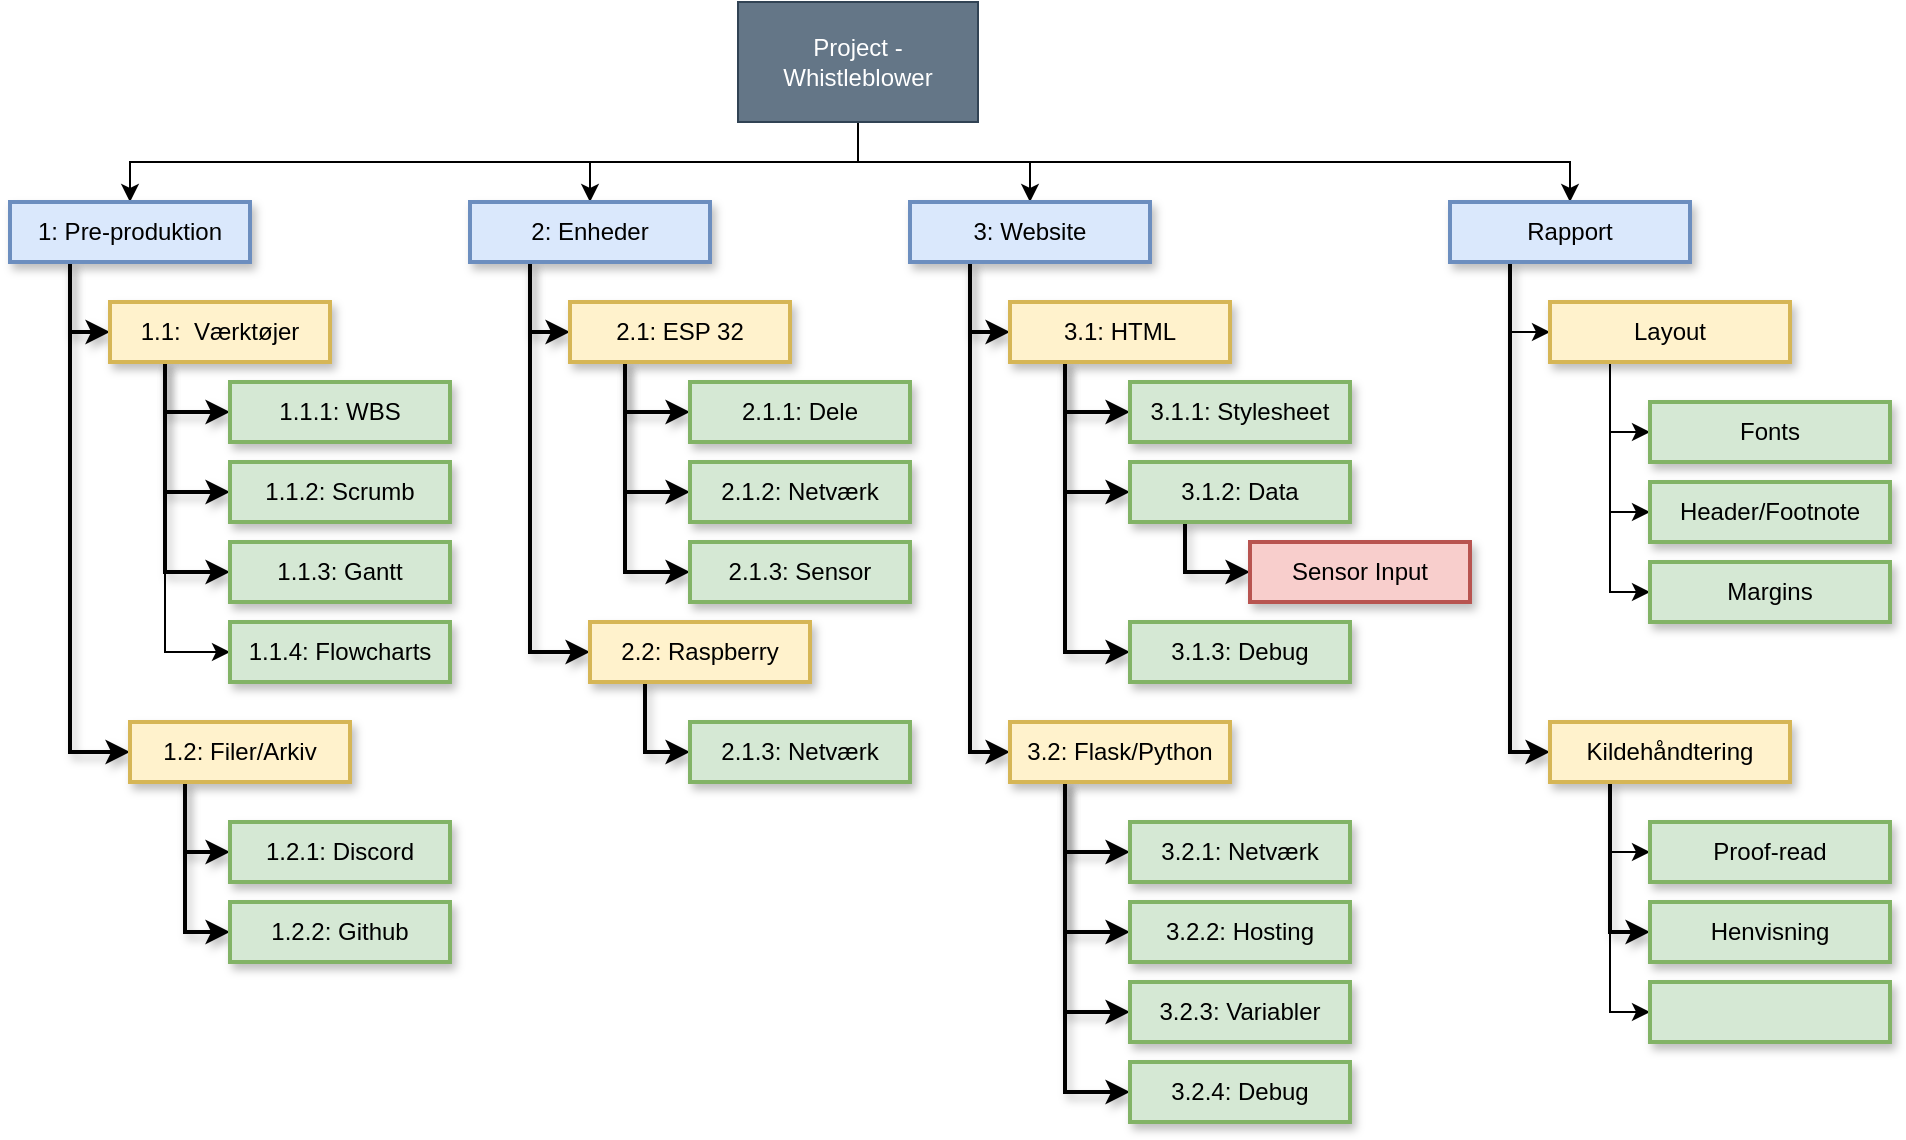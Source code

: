 <mxfile version="21.0.6" type="device"><diagram name="Page-1" id="6rBkTUOekfBNXVq72JZK"><mxGraphModel dx="3332" dy="989" grid="1" gridSize="10" guides="1" tooltips="1" connect="1" arrows="1" fold="1" page="1" pageScale="1" pageWidth="827" pageHeight="1169" math="0" shadow="0"><root><mxCell id="0"/><mxCell id="1" parent="0"/><mxCell id="E-BDUkw0825UOOOTJVFL-91" style="edgeStyle=orthogonalEdgeStyle;rounded=0;orthogonalLoop=1;jettySize=auto;html=1;exitX=0.5;exitY=1;exitDx=0;exitDy=0;" edge="1" parent="1" source="E-BDUkw0825UOOOTJVFL-1" target="E-BDUkw0825UOOOTJVFL-3"><mxGeometry relative="1" as="geometry"/></mxCell><mxCell id="E-BDUkw0825UOOOTJVFL-92" style="edgeStyle=orthogonalEdgeStyle;rounded=0;orthogonalLoop=1;jettySize=auto;html=1;exitX=0.5;exitY=1;exitDx=0;exitDy=0;entryX=0.5;entryY=0;entryDx=0;entryDy=0;" edge="1" parent="1" source="E-BDUkw0825UOOOTJVFL-1" target="E-BDUkw0825UOOOTJVFL-5"><mxGeometry relative="1" as="geometry"/></mxCell><mxCell id="E-BDUkw0825UOOOTJVFL-93" style="edgeStyle=orthogonalEdgeStyle;rounded=0;orthogonalLoop=1;jettySize=auto;html=1;exitX=0.5;exitY=1;exitDx=0;exitDy=0;entryX=0.5;entryY=0;entryDx=0;entryDy=0;" edge="1" parent="1" source="E-BDUkw0825UOOOTJVFL-1" target="E-BDUkw0825UOOOTJVFL-4"><mxGeometry relative="1" as="geometry"/></mxCell><mxCell id="E-BDUkw0825UOOOTJVFL-94" style="edgeStyle=orthogonalEdgeStyle;rounded=0;orthogonalLoop=1;jettySize=auto;html=1;exitX=0.5;exitY=1;exitDx=0;exitDy=0;" edge="1" parent="1" source="E-BDUkw0825UOOOTJVFL-1" target="E-BDUkw0825UOOOTJVFL-6"><mxGeometry relative="1" as="geometry"/></mxCell><mxCell id="E-BDUkw0825UOOOTJVFL-1" value="Project - Whistleblower" style="rounded=0;whiteSpace=wrap;html=1;fillColor=#647687;fontColor=#ffffff;strokeColor=#314354;" vertex="1" parent="1"><mxGeometry x="354" y="140" width="120" height="60" as="geometry"/></mxCell><mxCell id="E-BDUkw0825UOOOTJVFL-29" style="edgeStyle=orthogonalEdgeStyle;rounded=0;orthogonalLoop=1;jettySize=auto;html=1;exitX=0.25;exitY=1;exitDx=0;exitDy=0;entryX=0;entryY=0.5;entryDx=0;entryDy=0;strokeWidth=2;shadow=1;" edge="1" parent="1" source="E-BDUkw0825UOOOTJVFL-3" target="E-BDUkw0825UOOOTJVFL-9"><mxGeometry relative="1" as="geometry"/></mxCell><mxCell id="E-BDUkw0825UOOOTJVFL-32" style="edgeStyle=orthogonalEdgeStyle;rounded=0;orthogonalLoop=1;jettySize=auto;html=1;exitX=0.25;exitY=1;exitDx=0;exitDy=0;entryX=0;entryY=0.5;entryDx=0;entryDy=0;strokeWidth=2;shadow=1;" edge="1" parent="1" source="E-BDUkw0825UOOOTJVFL-3" target="E-BDUkw0825UOOOTJVFL-25"><mxGeometry relative="1" as="geometry"/></mxCell><mxCell id="E-BDUkw0825UOOOTJVFL-3" value="1: Pre-produktion" style="rounded=0;whiteSpace=wrap;html=1;fillColor=#dae8fc;strokeColor=#6c8ebf;strokeWidth=2;shadow=1;" vertex="1" parent="1"><mxGeometry x="-10" y="240" width="120" height="30" as="geometry"/></mxCell><mxCell id="E-BDUkw0825UOOOTJVFL-54" style="edgeStyle=orthogonalEdgeStyle;rounded=0;orthogonalLoop=1;jettySize=auto;html=1;exitX=0.25;exitY=1;exitDx=0;exitDy=0;entryX=0;entryY=0.5;entryDx=0;entryDy=0;strokeWidth=2;shadow=1;" edge="1" parent="1" source="E-BDUkw0825UOOOTJVFL-4" target="E-BDUkw0825UOOOTJVFL-49"><mxGeometry relative="1" as="geometry"/></mxCell><mxCell id="E-BDUkw0825UOOOTJVFL-57" style="edgeStyle=orthogonalEdgeStyle;rounded=0;orthogonalLoop=1;jettySize=auto;html=1;exitX=0.25;exitY=1;exitDx=0;exitDy=0;entryX=0;entryY=0.5;entryDx=0;entryDy=0;strokeWidth=2;shadow=1;" edge="1" parent="1" source="E-BDUkw0825UOOOTJVFL-4" target="E-BDUkw0825UOOOTJVFL-53"><mxGeometry relative="1" as="geometry"/></mxCell><mxCell id="E-BDUkw0825UOOOTJVFL-4" value="3: Website" style="rounded=0;whiteSpace=wrap;html=1;fillColor=#dae8fc;strokeColor=#6c8ebf;strokeWidth=2;shadow=1;" vertex="1" parent="1"><mxGeometry x="440" y="240" width="120" height="30" as="geometry"/></mxCell><mxCell id="E-BDUkw0825UOOOTJVFL-40" style="edgeStyle=orthogonalEdgeStyle;rounded=0;orthogonalLoop=1;jettySize=auto;html=1;exitX=0.25;exitY=1;exitDx=0;exitDy=0;entryX=0;entryY=0.5;entryDx=0;entryDy=0;strokeWidth=2;shadow=1;" edge="1" parent="1" source="E-BDUkw0825UOOOTJVFL-5" target="E-BDUkw0825UOOOTJVFL-35"><mxGeometry relative="1" as="geometry"/></mxCell><mxCell id="E-BDUkw0825UOOOTJVFL-42" style="edgeStyle=orthogonalEdgeStyle;rounded=0;orthogonalLoop=1;jettySize=auto;html=1;exitX=0.25;exitY=1;exitDx=0;exitDy=0;entryX=0;entryY=0.5;entryDx=0;entryDy=0;strokeWidth=2;shadow=1;" edge="1" parent="1" source="E-BDUkw0825UOOOTJVFL-5" target="E-BDUkw0825UOOOTJVFL-39"><mxGeometry relative="1" as="geometry"/></mxCell><mxCell id="E-BDUkw0825UOOOTJVFL-5" value="2: Enheder" style="rounded=0;whiteSpace=wrap;html=1;fillColor=#dae8fc;strokeColor=#6c8ebf;strokeWidth=2;shadow=1;" vertex="1" parent="1"><mxGeometry x="220" y="240" width="120" height="30" as="geometry"/></mxCell><mxCell id="E-BDUkw0825UOOOTJVFL-73" style="edgeStyle=orthogonalEdgeStyle;rounded=0;orthogonalLoop=1;jettySize=auto;html=1;exitX=0.25;exitY=1;exitDx=0;exitDy=0;entryX=0;entryY=0.5;entryDx=0;entryDy=0;strokeWidth=2;shadow=1;" edge="1" parent="1" source="E-BDUkw0825UOOOTJVFL-6" target="E-BDUkw0825UOOOTJVFL-7"><mxGeometry relative="1" as="geometry"/></mxCell><mxCell id="E-BDUkw0825UOOOTJVFL-80" style="edgeStyle=orthogonalEdgeStyle;rounded=0;orthogonalLoop=1;jettySize=auto;html=1;exitX=0.25;exitY=1;exitDx=0;exitDy=0;entryX=0;entryY=0.5;entryDx=0;entryDy=0;" edge="1" parent="1" source="E-BDUkw0825UOOOTJVFL-6" target="E-BDUkw0825UOOOTJVFL-79"><mxGeometry relative="1" as="geometry"/></mxCell><mxCell id="E-BDUkw0825UOOOTJVFL-6" value="Rapport" style="rounded=0;whiteSpace=wrap;html=1;fillColor=#dae8fc;strokeColor=#6c8ebf;strokeWidth=2;shadow=1;" vertex="1" parent="1"><mxGeometry x="710" y="240" width="120" height="30" as="geometry"/></mxCell><mxCell id="E-BDUkw0825UOOOTJVFL-76" style="edgeStyle=orthogonalEdgeStyle;rounded=0;orthogonalLoop=1;jettySize=auto;html=1;exitX=0.25;exitY=1;exitDx=0;exitDy=0;entryX=0;entryY=0.5;entryDx=0;entryDy=0;strokeWidth=2;shadow=1;" edge="1" parent="1" source="E-BDUkw0825UOOOTJVFL-7" target="E-BDUkw0825UOOOTJVFL-75"><mxGeometry relative="1" as="geometry"/></mxCell><mxCell id="E-BDUkw0825UOOOTJVFL-89" style="edgeStyle=orthogonalEdgeStyle;rounded=0;orthogonalLoop=1;jettySize=auto;html=1;exitX=0.25;exitY=1;exitDx=0;exitDy=0;entryX=0;entryY=0.5;entryDx=0;entryDy=0;" edge="1" parent="1" source="E-BDUkw0825UOOOTJVFL-7" target="E-BDUkw0825UOOOTJVFL-77"><mxGeometry relative="1" as="geometry"/></mxCell><mxCell id="E-BDUkw0825UOOOTJVFL-90" style="edgeStyle=orthogonalEdgeStyle;rounded=0;orthogonalLoop=1;jettySize=auto;html=1;exitX=0.25;exitY=1;exitDx=0;exitDy=0;entryX=0;entryY=0.5;entryDx=0;entryDy=0;" edge="1" parent="1" source="E-BDUkw0825UOOOTJVFL-7" target="E-BDUkw0825UOOOTJVFL-78"><mxGeometry relative="1" as="geometry"/></mxCell><mxCell id="E-BDUkw0825UOOOTJVFL-7" value="Kildehåndtering" style="rounded=0;whiteSpace=wrap;html=1;fillColor=#fff2cc;strokeColor=#d6b656;strokeWidth=2;shadow=1;" vertex="1" parent="1"><mxGeometry x="760" y="500" width="120" height="30" as="geometry"/></mxCell><mxCell id="E-BDUkw0825UOOOTJVFL-31" style="edgeStyle=orthogonalEdgeStyle;rounded=0;orthogonalLoop=1;jettySize=auto;html=1;exitX=0.25;exitY=1;exitDx=0;exitDy=0;entryX=0;entryY=0.5;entryDx=0;entryDy=0;strokeWidth=2;shadow=1;" edge="1" parent="1" source="E-BDUkw0825UOOOTJVFL-9" target="E-BDUkw0825UOOOTJVFL-18"><mxGeometry relative="1" as="geometry"/></mxCell><mxCell id="E-BDUkw0825UOOOTJVFL-33" style="edgeStyle=orthogonalEdgeStyle;rounded=0;orthogonalLoop=1;jettySize=auto;html=1;exitX=0.25;exitY=1;exitDx=0;exitDy=0;entryX=0;entryY=0.5;entryDx=0;entryDy=0;strokeWidth=2;shadow=1;" edge="1" parent="1" source="E-BDUkw0825UOOOTJVFL-9" target="E-BDUkw0825UOOOTJVFL-11"><mxGeometry relative="1" as="geometry"/></mxCell><mxCell id="E-BDUkw0825UOOOTJVFL-34" style="edgeStyle=orthogonalEdgeStyle;rounded=0;orthogonalLoop=1;jettySize=auto;html=1;exitX=0.25;exitY=1;exitDx=0;exitDy=0;entryX=0;entryY=0.5;entryDx=0;entryDy=0;strokeWidth=2;shadow=1;" edge="1" parent="1" source="E-BDUkw0825UOOOTJVFL-9" target="E-BDUkw0825UOOOTJVFL-12"><mxGeometry relative="1" as="geometry"/></mxCell><mxCell id="E-BDUkw0825UOOOTJVFL-82" style="edgeStyle=orthogonalEdgeStyle;rounded=0;orthogonalLoop=1;jettySize=auto;html=1;exitX=0.25;exitY=1;exitDx=0;exitDy=0;entryX=0;entryY=0.5;entryDx=0;entryDy=0;" edge="1" parent="1" source="E-BDUkw0825UOOOTJVFL-9" target="E-BDUkw0825UOOOTJVFL-81"><mxGeometry relative="1" as="geometry"/></mxCell><mxCell id="E-BDUkw0825UOOOTJVFL-9" value="1.1: &amp;nbsp;Værktøjer" style="rounded=0;whiteSpace=wrap;html=1;fillColor=#fff2cc;strokeColor=#d6b656;strokeWidth=2;shadow=1;" vertex="1" parent="1"><mxGeometry x="40" y="290" width="110" height="30" as="geometry"/></mxCell><mxCell id="E-BDUkw0825UOOOTJVFL-11" value="1.1.2: Scrumb" style="rounded=0;whiteSpace=wrap;html=1;fillColor=#d5e8d4;strokeColor=#82b366;strokeWidth=2;shadow=1;" vertex="1" parent="1"><mxGeometry x="100" y="370" width="110" height="30" as="geometry"/></mxCell><mxCell id="E-BDUkw0825UOOOTJVFL-12" value="1.1.3: Gantt" style="rounded=0;whiteSpace=wrap;html=1;fillColor=#d5e8d4;strokeColor=#82b366;strokeWidth=2;shadow=1;" vertex="1" parent="1"><mxGeometry x="100" y="410" width="110" height="30" as="geometry"/></mxCell><mxCell id="E-BDUkw0825UOOOTJVFL-18" value="1.1.1: WBS" style="rounded=0;whiteSpace=wrap;html=1;fillColor=#d5e8d4;strokeColor=#82b366;strokeWidth=2;shadow=1;" vertex="1" parent="1"><mxGeometry x="100" y="330" width="110" height="30" as="geometry"/></mxCell><mxCell id="E-BDUkw0825UOOOTJVFL-70" style="edgeStyle=orthogonalEdgeStyle;rounded=0;orthogonalLoop=1;jettySize=auto;html=1;exitX=0.25;exitY=1;exitDx=0;exitDy=0;entryX=0;entryY=0.5;entryDx=0;entryDy=0;strokeWidth=2;shadow=1;" edge="1" parent="1" source="E-BDUkw0825UOOOTJVFL-25" target="E-BDUkw0825UOOOTJVFL-69"><mxGeometry relative="1" as="geometry"/></mxCell><mxCell id="E-BDUkw0825UOOOTJVFL-71" style="edgeStyle=orthogonalEdgeStyle;rounded=0;orthogonalLoop=1;jettySize=auto;html=1;exitX=0.25;exitY=1;exitDx=0;exitDy=0;entryX=0;entryY=0.5;entryDx=0;entryDy=0;strokeWidth=2;shadow=1;" edge="1" parent="1" source="E-BDUkw0825UOOOTJVFL-25" target="E-BDUkw0825UOOOTJVFL-41"><mxGeometry relative="1" as="geometry"/></mxCell><mxCell id="E-BDUkw0825UOOOTJVFL-25" value="1.2: Filer/Arkiv" style="rounded=0;whiteSpace=wrap;html=1;fillColor=#fff2cc;strokeColor=#d6b656;strokeWidth=2;shadow=1;" vertex="1" parent="1"><mxGeometry x="50" y="500" width="110" height="30" as="geometry"/></mxCell><mxCell id="E-BDUkw0825UOOOTJVFL-43" style="edgeStyle=orthogonalEdgeStyle;rounded=0;orthogonalLoop=1;jettySize=auto;html=1;exitX=0.25;exitY=1;exitDx=0;exitDy=0;entryX=0;entryY=0.5;entryDx=0;entryDy=0;strokeWidth=2;shadow=1;" edge="1" parent="1" source="E-BDUkw0825UOOOTJVFL-35" target="E-BDUkw0825UOOOTJVFL-38"><mxGeometry relative="1" as="geometry"/></mxCell><mxCell id="E-BDUkw0825UOOOTJVFL-47" style="edgeStyle=orthogonalEdgeStyle;rounded=0;orthogonalLoop=1;jettySize=auto;html=1;exitX=0.25;exitY=1;exitDx=0;exitDy=0;entryX=0;entryY=0.5;entryDx=0;entryDy=0;strokeWidth=2;shadow=1;" edge="1" parent="1" source="E-BDUkw0825UOOOTJVFL-35" target="E-BDUkw0825UOOOTJVFL-36"><mxGeometry relative="1" as="geometry"/></mxCell><mxCell id="E-BDUkw0825UOOOTJVFL-48" style="edgeStyle=orthogonalEdgeStyle;rounded=0;orthogonalLoop=1;jettySize=auto;html=1;exitX=0.25;exitY=1;exitDx=0;exitDy=0;entryX=0;entryY=0.5;entryDx=0;entryDy=0;strokeWidth=2;shadow=1;" edge="1" parent="1" source="E-BDUkw0825UOOOTJVFL-35" target="E-BDUkw0825UOOOTJVFL-37"><mxGeometry relative="1" as="geometry"/></mxCell><mxCell id="E-BDUkw0825UOOOTJVFL-35" value="2.1: ESP 32" style="rounded=0;whiteSpace=wrap;html=1;fillColor=#fff2cc;strokeColor=#d6b656;strokeWidth=2;shadow=1;" vertex="1" parent="1"><mxGeometry x="270" y="290" width="110" height="30" as="geometry"/></mxCell><mxCell id="E-BDUkw0825UOOOTJVFL-36" value="2.1.2: Netværk" style="rounded=0;whiteSpace=wrap;html=1;fillColor=#d5e8d4;strokeColor=#82b366;strokeWidth=2;shadow=1;" vertex="1" parent="1"><mxGeometry x="330" y="370" width="110" height="30" as="geometry"/></mxCell><mxCell id="E-BDUkw0825UOOOTJVFL-37" value="2.1.3: Sensor" style="rounded=0;whiteSpace=wrap;html=1;fillColor=#d5e8d4;strokeColor=#82b366;strokeWidth=2;shadow=1;" vertex="1" parent="1"><mxGeometry x="330" y="410" width="110" height="30" as="geometry"/></mxCell><mxCell id="E-BDUkw0825UOOOTJVFL-38" value="2.1.1: Dele" style="rounded=0;whiteSpace=wrap;html=1;fillColor=#d5e8d4;strokeColor=#82b366;strokeWidth=2;shadow=1;" vertex="1" parent="1"><mxGeometry x="330" y="330" width="110" height="30" as="geometry"/></mxCell><mxCell id="E-BDUkw0825UOOOTJVFL-45" style="edgeStyle=orthogonalEdgeStyle;rounded=0;orthogonalLoop=1;jettySize=auto;html=1;exitX=0.25;exitY=1;exitDx=0;exitDy=0;entryX=0;entryY=0.5;entryDx=0;entryDy=0;strokeWidth=2;shadow=1;" edge="1" parent="1" source="E-BDUkw0825UOOOTJVFL-39" target="E-BDUkw0825UOOOTJVFL-44"><mxGeometry relative="1" as="geometry"/></mxCell><mxCell id="E-BDUkw0825UOOOTJVFL-39" value="2.2: Raspberry" style="rounded=0;whiteSpace=wrap;html=1;fillColor=#fff2cc;strokeColor=#d6b656;strokeWidth=2;shadow=1;" vertex="1" parent="1"><mxGeometry x="280" y="450" width="110" height="30" as="geometry"/></mxCell><mxCell id="E-BDUkw0825UOOOTJVFL-41" value="1.2.2: Github" style="rounded=0;whiteSpace=wrap;html=1;fillColor=#d5e8d4;strokeColor=#82b366;strokeWidth=2;shadow=1;" vertex="1" parent="1"><mxGeometry x="100" y="590" width="110" height="30" as="geometry"/></mxCell><mxCell id="E-BDUkw0825UOOOTJVFL-44" value="2.1.3: Netværk" style="rounded=0;whiteSpace=wrap;html=1;fillColor=#d5e8d4;strokeColor=#82b366;strokeWidth=2;shadow=1;" vertex="1" parent="1"><mxGeometry x="330" y="500" width="110" height="30" as="geometry"/></mxCell><mxCell id="E-BDUkw0825UOOOTJVFL-58" style="edgeStyle=orthogonalEdgeStyle;rounded=0;orthogonalLoop=1;jettySize=auto;html=1;exitX=0.25;exitY=1;exitDx=0;exitDy=0;entryX=0;entryY=0.5;entryDx=0;entryDy=0;strokeWidth=2;shadow=1;" edge="1" parent="1" source="E-BDUkw0825UOOOTJVFL-49" target="E-BDUkw0825UOOOTJVFL-52"><mxGeometry relative="1" as="geometry"/></mxCell><mxCell id="E-BDUkw0825UOOOTJVFL-59" style="edgeStyle=orthogonalEdgeStyle;rounded=0;orthogonalLoop=1;jettySize=auto;html=1;exitX=0.25;exitY=1;exitDx=0;exitDy=0;entryX=0;entryY=0.5;entryDx=0;entryDy=0;strokeWidth=2;shadow=1;" edge="1" parent="1" source="E-BDUkw0825UOOOTJVFL-49" target="E-BDUkw0825UOOOTJVFL-50"><mxGeometry relative="1" as="geometry"/></mxCell><mxCell id="E-BDUkw0825UOOOTJVFL-60" style="edgeStyle=orthogonalEdgeStyle;rounded=0;orthogonalLoop=1;jettySize=auto;html=1;exitX=0.25;exitY=1;exitDx=0;exitDy=0;entryX=0;entryY=0.5;entryDx=0;entryDy=0;strokeWidth=2;shadow=1;" edge="1" parent="1" source="E-BDUkw0825UOOOTJVFL-49" target="E-BDUkw0825UOOOTJVFL-51"><mxGeometry relative="1" as="geometry"/></mxCell><mxCell id="E-BDUkw0825UOOOTJVFL-49" value="3.1: HTML" style="rounded=0;whiteSpace=wrap;html=1;fillColor=#fff2cc;strokeColor=#d6b656;strokeWidth=2;shadow=1;" vertex="1" parent="1"><mxGeometry x="490" y="290" width="110" height="30" as="geometry"/></mxCell><mxCell id="E-BDUkw0825UOOOTJVFL-56" style="edgeStyle=orthogonalEdgeStyle;rounded=0;orthogonalLoop=1;jettySize=auto;html=1;exitX=0.25;exitY=1;exitDx=0;exitDy=0;entryX=0;entryY=0.5;entryDx=0;entryDy=0;strokeWidth=2;shadow=1;" edge="1" parent="1" source="E-BDUkw0825UOOOTJVFL-50" target="E-BDUkw0825UOOOTJVFL-55"><mxGeometry relative="1" as="geometry"/></mxCell><mxCell id="E-BDUkw0825UOOOTJVFL-50" value="3.1.2: Data" style="rounded=0;whiteSpace=wrap;html=1;fillColor=#d5e8d4;strokeColor=#82b366;strokeWidth=2;shadow=1;" vertex="1" parent="1"><mxGeometry x="550" y="370" width="110" height="30" as="geometry"/></mxCell><mxCell id="E-BDUkw0825UOOOTJVFL-51" value="3.1.3: Debug" style="rounded=0;whiteSpace=wrap;html=1;fillColor=#d5e8d4;strokeColor=#82b366;strokeWidth=2;shadow=1;" vertex="1" parent="1"><mxGeometry x="550" y="450" width="110" height="30" as="geometry"/></mxCell><mxCell id="E-BDUkw0825UOOOTJVFL-52" value="3.1.1: Stylesheet" style="rounded=0;whiteSpace=wrap;html=1;fillColor=#d5e8d4;strokeColor=#82b366;strokeWidth=2;shadow=1;" vertex="1" parent="1"><mxGeometry x="550" y="330" width="110" height="30" as="geometry"/></mxCell><mxCell id="E-BDUkw0825UOOOTJVFL-62" style="edgeStyle=orthogonalEdgeStyle;rounded=0;orthogonalLoop=1;jettySize=auto;html=1;exitX=0.25;exitY=1;exitDx=0;exitDy=0;entryX=0;entryY=0.5;entryDx=0;entryDy=0;strokeWidth=2;shadow=1;" edge="1" parent="1" source="E-BDUkw0825UOOOTJVFL-53" target="E-BDUkw0825UOOOTJVFL-61"><mxGeometry relative="1" as="geometry"/></mxCell><mxCell id="E-BDUkw0825UOOOTJVFL-64" style="edgeStyle=orthogonalEdgeStyle;rounded=0;orthogonalLoop=1;jettySize=auto;html=1;exitX=0.25;exitY=1;exitDx=0;exitDy=0;entryX=0;entryY=0.5;entryDx=0;entryDy=0;strokeWidth=2;shadow=1;" edge="1" parent="1" source="E-BDUkw0825UOOOTJVFL-53" target="E-BDUkw0825UOOOTJVFL-63"><mxGeometry relative="1" as="geometry"/></mxCell><mxCell id="E-BDUkw0825UOOOTJVFL-66" style="edgeStyle=orthogonalEdgeStyle;rounded=0;orthogonalLoop=1;jettySize=auto;html=1;exitX=0.25;exitY=1;exitDx=0;exitDy=0;entryX=0;entryY=0.5;entryDx=0;entryDy=0;strokeWidth=2;shadow=1;" edge="1" parent="1" source="E-BDUkw0825UOOOTJVFL-53" target="E-BDUkw0825UOOOTJVFL-65"><mxGeometry relative="1" as="geometry"/></mxCell><mxCell id="E-BDUkw0825UOOOTJVFL-68" style="edgeStyle=orthogonalEdgeStyle;rounded=0;orthogonalLoop=1;jettySize=auto;html=1;exitX=0.25;exitY=1;exitDx=0;exitDy=0;entryX=0;entryY=0.5;entryDx=0;entryDy=0;strokeWidth=2;shadow=1;" edge="1" parent="1" source="E-BDUkw0825UOOOTJVFL-53" target="E-BDUkw0825UOOOTJVFL-67"><mxGeometry relative="1" as="geometry"/></mxCell><mxCell id="E-BDUkw0825UOOOTJVFL-53" value="3.2: Flask/Python" style="rounded=0;whiteSpace=wrap;html=1;fillColor=#fff2cc;strokeColor=#d6b656;strokeWidth=2;shadow=1;" vertex="1" parent="1"><mxGeometry x="490" y="500" width="110" height="30" as="geometry"/></mxCell><mxCell id="E-BDUkw0825UOOOTJVFL-55" value="Sensor Input" style="rounded=0;whiteSpace=wrap;html=1;fillColor=#f8cecc;strokeColor=#b85450;strokeWidth=2;shadow=1;" vertex="1" parent="1"><mxGeometry x="610" y="410" width="110" height="30" as="geometry"/></mxCell><mxCell id="E-BDUkw0825UOOOTJVFL-61" value="3.2.1: Netværk" style="rounded=0;whiteSpace=wrap;html=1;fillColor=#d5e8d4;strokeColor=#82b366;strokeWidth=2;shadow=1;" vertex="1" parent="1"><mxGeometry x="550" y="550" width="110" height="30" as="geometry"/></mxCell><mxCell id="E-BDUkw0825UOOOTJVFL-63" value="3.2.2: Hosting" style="rounded=0;whiteSpace=wrap;html=1;fillColor=#d5e8d4;strokeColor=#82b366;strokeWidth=2;shadow=1;" vertex="1" parent="1"><mxGeometry x="550" y="590" width="110" height="30" as="geometry"/></mxCell><mxCell id="E-BDUkw0825UOOOTJVFL-65" value="3.2.3: Variabler" style="rounded=0;whiteSpace=wrap;html=1;fillColor=#d5e8d4;strokeColor=#82b366;strokeWidth=2;shadow=1;" vertex="1" parent="1"><mxGeometry x="550" y="630" width="110" height="30" as="geometry"/></mxCell><mxCell id="E-BDUkw0825UOOOTJVFL-67" value="3.2.4: Debug" style="rounded=0;whiteSpace=wrap;html=1;fillColor=#d5e8d4;strokeColor=#82b366;strokeWidth=2;shadow=1;" vertex="1" parent="1"><mxGeometry x="550" y="670" width="110" height="30" as="geometry"/></mxCell><mxCell id="E-BDUkw0825UOOOTJVFL-69" value="1.2.1: Discord" style="rounded=0;whiteSpace=wrap;html=1;fillColor=#d5e8d4;strokeColor=#82b366;strokeWidth=2;shadow=1;" vertex="1" parent="1"><mxGeometry x="100" y="550" width="110" height="30" as="geometry"/></mxCell><mxCell id="E-BDUkw0825UOOOTJVFL-72" style="edgeStyle=orthogonalEdgeStyle;rounded=0;orthogonalLoop=1;jettySize=auto;html=1;exitX=0.5;exitY=1;exitDx=0;exitDy=0;strokeWidth=2;shadow=1;" edge="1" parent="1" source="E-BDUkw0825UOOOTJVFL-6" target="E-BDUkw0825UOOOTJVFL-6"><mxGeometry relative="1" as="geometry"/></mxCell><mxCell id="E-BDUkw0825UOOOTJVFL-75" value="Henvisning" style="rounded=0;whiteSpace=wrap;html=1;fillColor=#d5e8d4;strokeColor=#82b366;strokeWidth=2;shadow=1;" vertex="1" parent="1"><mxGeometry x="810" y="590" width="120" height="30" as="geometry"/></mxCell><mxCell id="E-BDUkw0825UOOOTJVFL-77" value="Proof-read" style="rounded=0;whiteSpace=wrap;html=1;fillColor=#d5e8d4;strokeColor=#82b366;strokeWidth=2;shadow=1;" vertex="1" parent="1"><mxGeometry x="810" y="550" width="120" height="30" as="geometry"/></mxCell><mxCell id="E-BDUkw0825UOOOTJVFL-78" value="" style="rounded=0;whiteSpace=wrap;html=1;fillColor=#d5e8d4;strokeColor=#82b366;strokeWidth=2;shadow=1;" vertex="1" parent="1"><mxGeometry x="810" y="630" width="120" height="30" as="geometry"/></mxCell><mxCell id="E-BDUkw0825UOOOTJVFL-84" style="edgeStyle=orthogonalEdgeStyle;rounded=0;orthogonalLoop=1;jettySize=auto;html=1;exitX=0.25;exitY=1;exitDx=0;exitDy=0;entryX=0;entryY=0.5;entryDx=0;entryDy=0;" edge="1" parent="1" source="E-BDUkw0825UOOOTJVFL-79" target="E-BDUkw0825UOOOTJVFL-83"><mxGeometry relative="1" as="geometry"/></mxCell><mxCell id="E-BDUkw0825UOOOTJVFL-87" style="edgeStyle=orthogonalEdgeStyle;rounded=0;orthogonalLoop=1;jettySize=auto;html=1;exitX=0.25;exitY=1;exitDx=0;exitDy=0;entryX=0;entryY=0.5;entryDx=0;entryDy=0;" edge="1" parent="1" source="E-BDUkw0825UOOOTJVFL-79" target="E-BDUkw0825UOOOTJVFL-85"><mxGeometry relative="1" as="geometry"/></mxCell><mxCell id="E-BDUkw0825UOOOTJVFL-88" style="edgeStyle=orthogonalEdgeStyle;rounded=0;orthogonalLoop=1;jettySize=auto;html=1;exitX=0.25;exitY=1;exitDx=0;exitDy=0;entryX=0;entryY=0.5;entryDx=0;entryDy=0;" edge="1" parent="1" source="E-BDUkw0825UOOOTJVFL-79" target="E-BDUkw0825UOOOTJVFL-86"><mxGeometry relative="1" as="geometry"/></mxCell><mxCell id="E-BDUkw0825UOOOTJVFL-79" value="Layout" style="rounded=0;whiteSpace=wrap;html=1;fillColor=#fff2cc;strokeColor=#d6b656;strokeWidth=2;shadow=1;" vertex="1" parent="1"><mxGeometry x="760" y="290" width="120" height="30" as="geometry"/></mxCell><mxCell id="E-BDUkw0825UOOOTJVFL-81" value="1.1.4: Flowcharts" style="rounded=0;whiteSpace=wrap;html=1;fillColor=#d5e8d4;strokeColor=#82b366;strokeWidth=2;shadow=1;" vertex="1" parent="1"><mxGeometry x="100" y="450" width="110" height="30" as="geometry"/></mxCell><mxCell id="E-BDUkw0825UOOOTJVFL-83" value="Fonts" style="rounded=0;whiteSpace=wrap;html=1;fillColor=#d5e8d4;strokeColor=#82b366;strokeWidth=2;shadow=1;" vertex="1" parent="1"><mxGeometry x="810" y="340" width="120" height="30" as="geometry"/></mxCell><mxCell id="E-BDUkw0825UOOOTJVFL-85" value="Header/Footnote" style="rounded=0;whiteSpace=wrap;html=1;fillColor=#d5e8d4;strokeColor=#82b366;strokeWidth=2;shadow=1;" vertex="1" parent="1"><mxGeometry x="810" y="380" width="120" height="30" as="geometry"/></mxCell><mxCell id="E-BDUkw0825UOOOTJVFL-86" value="Margins" style="rounded=0;whiteSpace=wrap;html=1;fillColor=#d5e8d4;strokeColor=#82b366;strokeWidth=2;shadow=1;" vertex="1" parent="1"><mxGeometry x="810" y="420" width="120" height="30" as="geometry"/></mxCell></root></mxGraphModel></diagram></mxfile>